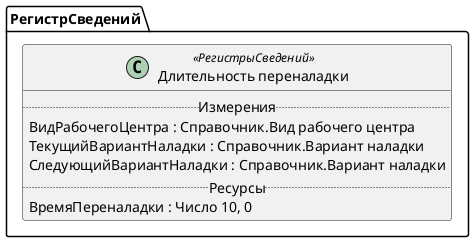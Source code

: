 ﻿@startuml ДлительностьПереналадки
'!include templates.wsd
'..\include templates.wsd
class РегистрСведений.ДлительностьПереналадки as "Длительность переналадки" <<РегистрыСведений>>
{
..Измерения..
ВидРабочегоЦентра : Справочник.Вид рабочего центра
ТекущийВариантНаладки : Справочник.Вариант наладки
СледующийВариантНаладки : Справочник.Вариант наладки
..Ресурсы..
ВремяПереналадки : Число 10, 0
}
@enduml
